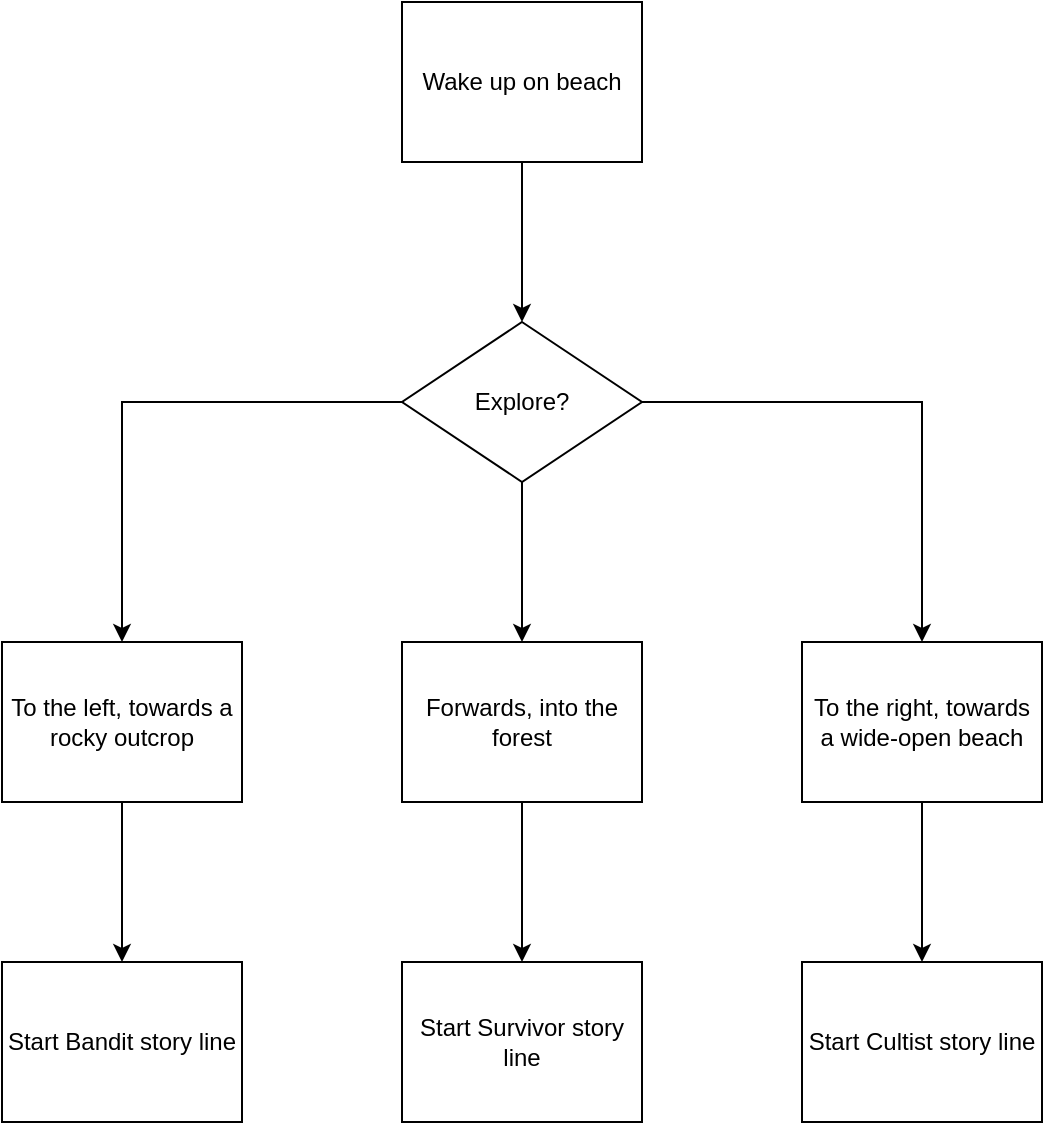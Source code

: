 <mxfile version="23.0.2" type="device">
  <diagram name="Page-1" id="cyZGO4SQRIl0JEWkQYiH">
    <mxGraphModel dx="1562" dy="909" grid="1" gridSize="10" guides="1" tooltips="1" connect="1" arrows="1" fold="1" page="0" pageScale="1" pageWidth="850" pageHeight="1100" math="0" shadow="0">
      <root>
        <mxCell id="0" />
        <mxCell id="1" parent="0" />
        <mxCell id="p23H2IYLAellE1jLO7Vx-7" value="" style="edgeStyle=orthogonalEdgeStyle;rounded=0;orthogonalLoop=1;jettySize=auto;html=1;" parent="1" source="p23H2IYLAellE1jLO7Vx-5" target="p23H2IYLAellE1jLO7Vx-8" edge="1">
          <mxGeometry relative="1" as="geometry">
            <mxPoint x="260" y="240" as="targetPoint" />
          </mxGeometry>
        </mxCell>
        <mxCell id="p23H2IYLAellE1jLO7Vx-5" value="Wake up on beach" style="rounded=0;whiteSpace=wrap;html=1;" parent="1" vertex="1">
          <mxGeometry x="200" y="80" width="120" height="80" as="geometry" />
        </mxCell>
        <mxCell id="p23H2IYLAellE1jLO7Vx-13" style="edgeStyle=orthogonalEdgeStyle;rounded=0;orthogonalLoop=1;jettySize=auto;html=1;exitX=1;exitY=0.5;exitDx=0;exitDy=0;entryX=0.5;entryY=0;entryDx=0;entryDy=0;" parent="1" source="p23H2IYLAellE1jLO7Vx-8" target="p23H2IYLAellE1jLO7Vx-12" edge="1">
          <mxGeometry relative="1" as="geometry" />
        </mxCell>
        <mxCell id="p23H2IYLAellE1jLO7Vx-14" style="edgeStyle=orthogonalEdgeStyle;rounded=0;orthogonalLoop=1;jettySize=auto;html=1;exitX=0;exitY=0.5;exitDx=0;exitDy=0;entryX=0.5;entryY=0;entryDx=0;entryDy=0;" parent="1" source="p23H2IYLAellE1jLO7Vx-8" target="p23H2IYLAellE1jLO7Vx-10" edge="1">
          <mxGeometry relative="1" as="geometry" />
        </mxCell>
        <mxCell id="p23H2IYLAellE1jLO7Vx-16" style="edgeStyle=orthogonalEdgeStyle;rounded=0;orthogonalLoop=1;jettySize=auto;html=1;" parent="1" source="p23H2IYLAellE1jLO7Vx-8" target="p23H2IYLAellE1jLO7Vx-15" edge="1">
          <mxGeometry relative="1" as="geometry" />
        </mxCell>
        <mxCell id="p23H2IYLAellE1jLO7Vx-8" value="Explore?" style="rhombus;whiteSpace=wrap;html=1;" parent="1" vertex="1">
          <mxGeometry x="200" y="240" width="120" height="80" as="geometry" />
        </mxCell>
        <mxCell id="p23H2IYLAellE1jLO7Vx-18" value="" style="edgeStyle=orthogonalEdgeStyle;rounded=0;orthogonalLoop=1;jettySize=auto;html=1;" parent="1" source="p23H2IYLAellE1jLO7Vx-10" target="p23H2IYLAellE1jLO7Vx-17" edge="1">
          <mxGeometry relative="1" as="geometry" />
        </mxCell>
        <mxCell id="p23H2IYLAellE1jLO7Vx-10" value="To the left, towards a rocky outcrop" style="rounded=0;whiteSpace=wrap;html=1;" parent="1" vertex="1">
          <mxGeometry y="400" width="120" height="80" as="geometry" />
        </mxCell>
        <mxCell id="p23H2IYLAellE1jLO7Vx-22" value="" style="edgeStyle=orthogonalEdgeStyle;rounded=0;orthogonalLoop=1;jettySize=auto;html=1;" parent="1" source="p23H2IYLAellE1jLO7Vx-12" target="p23H2IYLAellE1jLO7Vx-21" edge="1">
          <mxGeometry relative="1" as="geometry" />
        </mxCell>
        <mxCell id="p23H2IYLAellE1jLO7Vx-12" value="To the right, towards a wide-open beach" style="rounded=0;whiteSpace=wrap;html=1;" parent="1" vertex="1">
          <mxGeometry x="400" y="400" width="120" height="80" as="geometry" />
        </mxCell>
        <mxCell id="p23H2IYLAellE1jLO7Vx-20" value="" style="edgeStyle=orthogonalEdgeStyle;rounded=0;orthogonalLoop=1;jettySize=auto;html=1;" parent="1" source="p23H2IYLAellE1jLO7Vx-15" target="p23H2IYLAellE1jLO7Vx-19" edge="1">
          <mxGeometry relative="1" as="geometry" />
        </mxCell>
        <mxCell id="p23H2IYLAellE1jLO7Vx-15" value="Forwards, into the forest" style="rounded=0;whiteSpace=wrap;html=1;" parent="1" vertex="1">
          <mxGeometry x="200" y="400" width="120" height="80" as="geometry" />
        </mxCell>
        <mxCell id="p23H2IYLAellE1jLO7Vx-17" value="Start Bandit story line" style="rounded=0;whiteSpace=wrap;html=1;" parent="1" vertex="1">
          <mxGeometry y="560" width="120" height="80" as="geometry" />
        </mxCell>
        <mxCell id="p23H2IYLAellE1jLO7Vx-19" value="Start Survivor story line" style="rounded=0;whiteSpace=wrap;html=1;" parent="1" vertex="1">
          <mxGeometry x="200" y="560" width="120" height="80" as="geometry" />
        </mxCell>
        <mxCell id="p23H2IYLAellE1jLO7Vx-21" value="Start Cultist story line" style="rounded=0;whiteSpace=wrap;html=1;" parent="1" vertex="1">
          <mxGeometry x="400" y="560" width="120" height="80" as="geometry" />
        </mxCell>
      </root>
    </mxGraphModel>
  </diagram>
</mxfile>
